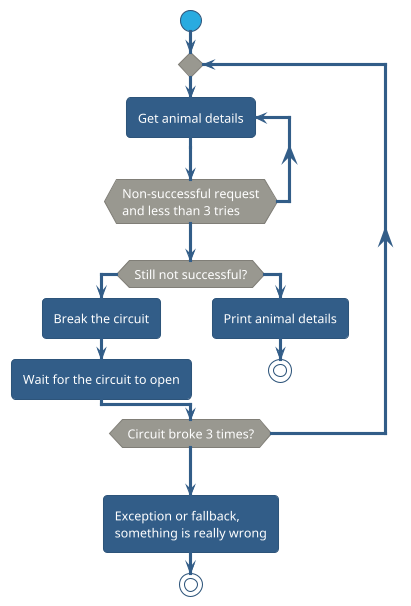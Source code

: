@startuml

!theme sandstone


start
repeat 
repeat :Get animal details;
' if(Request unsuccessful?) then (yes)

' endif
repeat while (Non-successful request\nand less than 3 tries)

if (Still not successful?) then (yes)
:Break the circuit;
:Wait for the circuit to open;
else (no, data received)
	:Print animal details;
	stop
endif
repeat while (Circuit broke 3 times?)
->yes;
:Exception or fallback,\nsomething is really wrong;
stop

@enduml

